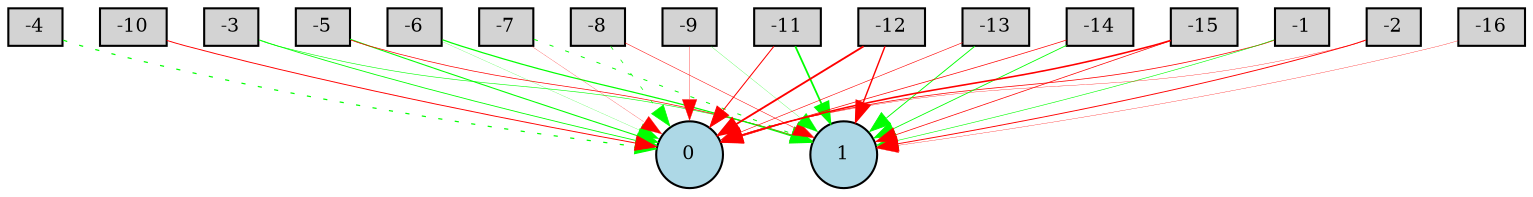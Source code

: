 digraph {
	node [fontsize=9 height=0.2 shape=circle width=0.2]
	-1 [fillcolor=lightgray shape=box style=filled]
	-2 [fillcolor=lightgray shape=box style=filled]
	-3 [fillcolor=lightgray shape=box style=filled]
	-4 [fillcolor=lightgray shape=box style=filled]
	-5 [fillcolor=lightgray shape=box style=filled]
	-6 [fillcolor=lightgray shape=box style=filled]
	-7 [fillcolor=lightgray shape=box style=filled]
	-8 [fillcolor=lightgray shape=box style=filled]
	-9 [fillcolor=lightgray shape=box style=filled]
	-10 [fillcolor=lightgray shape=box style=filled]
	-11 [fillcolor=lightgray shape=box style=filled]
	-12 [fillcolor=lightgray shape=box style=filled]
	-13 [fillcolor=lightgray shape=box style=filled]
	-14 [fillcolor=lightgray shape=box style=filled]
	-15 [fillcolor=lightgray shape=box style=filled]
	-16 [fillcolor=lightgray shape=box style=filled]
	0 [fillcolor=lightblue style=filled]
	1 [fillcolor=lightblue style=filled]
	-1 -> 0 [color=red penwidth=0.3666336367327594 style=solid]
	-1 -> 1 [color=green penwidth=0.28406337832917794 style=solid]
	-2 -> 0 [color=red penwidth=0.15535459187024153 style=solid]
	-2 -> 1 [color=red penwidth=0.4485838932819679 style=solid]
	-3 -> 0 [color=green penwidth=0.40634735232758 style=solid]
	-3 -> 1 [color=green penwidth=0.2834136960618261 style=solid]
	-4 -> 0 [color=green penwidth=0.5866076694076823 style=dotted]
	-5 -> 0 [color=green penwidth=0.5042468212035495 style=solid]
	-5 -> 1 [color=red penwidth=0.3397098104563883 style=solid]
	-6 -> 0 [color=green penwidth=0.10420245991941998 style=solid]
	-6 -> 1 [color=green penwidth=0.5845496773090925 style=solid]
	-7 -> 0 [color=red penwidth=0.11183118692773376 style=solid]
	-7 -> 1 [color=green penwidth=0.46018335923069686 style=dotted]
	-8 -> 0 [color=green penwidth=0.3476129853460846 style=dotted]
	-8 -> 1 [color=red penwidth=0.24475523784304679 style=solid]
	-9 -> 0 [color=red penwidth=0.15720312217982763 style=solid]
	-9 -> 1 [color=green penwidth=0.11912720458963151 style=solid]
	-10 -> 0 [color=red penwidth=0.4515966318255561 style=solid]
	-11 -> 0 [color=red penwidth=0.4859752471299439 style=solid]
	-11 -> 1 [color=green penwidth=0.8524990322889539 style=solid]
	-12 -> 0 [color=red penwidth=0.8941206402242318 style=solid]
	-12 -> 1 [color=red penwidth=0.6767178991530614 style=solid]
	-13 -> 0 [color=red penwidth=0.2822639337149324 style=solid]
	-13 -> 1 [color=green penwidth=0.43438850112738525 style=solid]
	-14 -> 0 [color=red penwidth=0.34177689236451025 style=solid]
	-14 -> 1 [color=green penwidth=0.39605313260327835 style=solid]
	-15 -> 0 [color=red penwidth=0.7600379493834443 style=solid]
	-15 -> 1 [color=red penwidth=0.35246265355742656 style=solid]
	-16 -> 1 [color=red penwidth=0.1494411780892129 style=solid]
}
